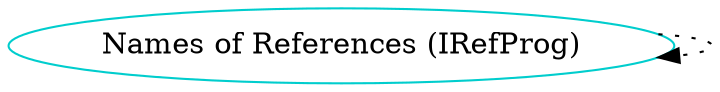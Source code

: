 digraph irefprog {

    IRefProg -> IRefProg [style="dotted"];

    /* definitions for each type component */
	IRefProg 	    [shape=oval, color=cyan3, label="Names of References (IRefProg)"];
}

/* dot -Tpng sample.dot -o sample.png */
